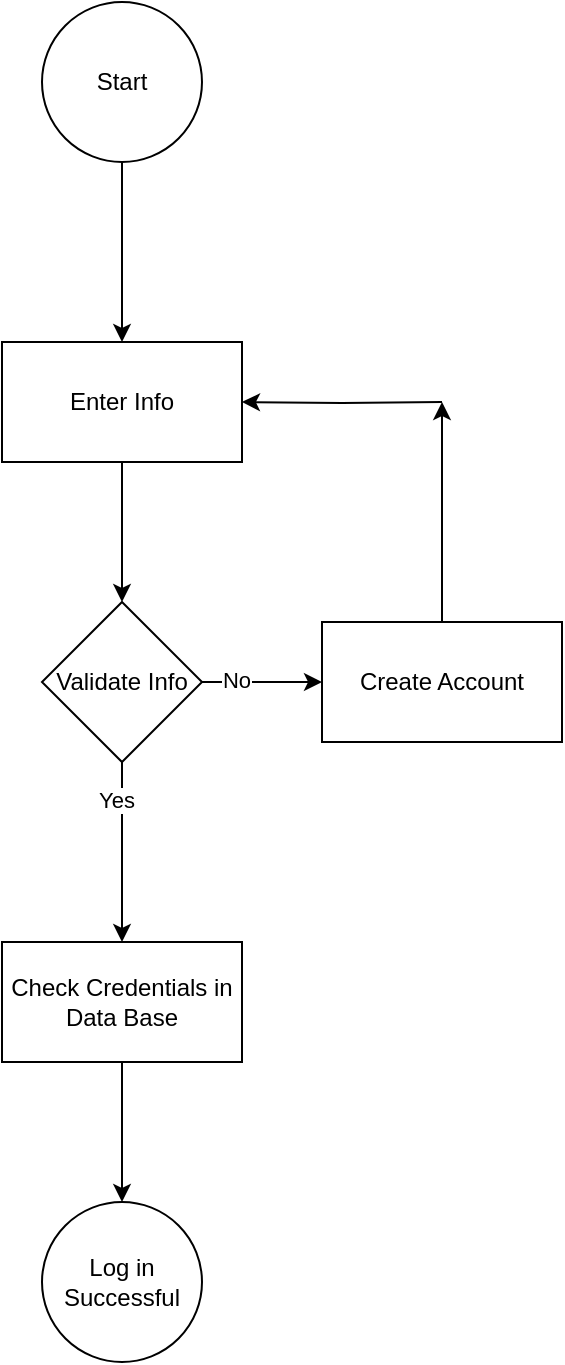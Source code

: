 <mxfile version="28.2.3">
  <diagram name="Page-1" id="-WQPIGVeXhMWPzrfoOie">
    <mxGraphModel dx="795" dy="538" grid="1" gridSize="10" guides="1" tooltips="1" connect="1" arrows="1" fold="1" page="1" pageScale="1" pageWidth="850" pageHeight="1100" math="0" shadow="0">
      <root>
        <mxCell id="0" />
        <mxCell id="1" parent="0" />
        <mxCell id="k9mwXNJjs8Ez-tMwDr7D-5" value="" style="edgeStyle=orthogonalEdgeStyle;rounded=0;orthogonalLoop=1;jettySize=auto;html=1;" edge="1" parent="1" source="k9mwXNJjs8Ez-tMwDr7D-1" target="k9mwXNJjs8Ez-tMwDr7D-4">
          <mxGeometry relative="1" as="geometry" />
        </mxCell>
        <mxCell id="k9mwXNJjs8Ez-tMwDr7D-1" value="Start" style="ellipse;whiteSpace=wrap;html=1;aspect=fixed;" vertex="1" parent="1">
          <mxGeometry x="335" y="60" width="80" height="80" as="geometry" />
        </mxCell>
        <mxCell id="k9mwXNJjs8Ez-tMwDr7D-7" value="" style="edgeStyle=orthogonalEdgeStyle;rounded=0;orthogonalLoop=1;jettySize=auto;html=1;" edge="1" parent="1" source="k9mwXNJjs8Ez-tMwDr7D-4" target="k9mwXNJjs8Ez-tMwDr7D-6">
          <mxGeometry relative="1" as="geometry" />
        </mxCell>
        <mxCell id="k9mwXNJjs8Ez-tMwDr7D-4" value="Enter Info" style="whiteSpace=wrap;html=1;" vertex="1" parent="1">
          <mxGeometry x="315" y="230" width="120" height="60" as="geometry" />
        </mxCell>
        <mxCell id="k9mwXNJjs8Ez-tMwDr7D-18" value="" style="edgeStyle=orthogonalEdgeStyle;rounded=0;orthogonalLoop=1;jettySize=auto;html=1;" edge="1" parent="1" source="k9mwXNJjs8Ez-tMwDr7D-6" target="k9mwXNJjs8Ez-tMwDr7D-17">
          <mxGeometry relative="1" as="geometry" />
        </mxCell>
        <mxCell id="k9mwXNJjs8Ez-tMwDr7D-27" value="Yes" style="edgeLabel;html=1;align=center;verticalAlign=middle;resizable=0;points=[];" vertex="1" connectable="0" parent="k9mwXNJjs8Ez-tMwDr7D-18">
          <mxGeometry x="-0.578" y="-3" relative="1" as="geometry">
            <mxPoint as="offset" />
          </mxGeometry>
        </mxCell>
        <mxCell id="k9mwXNJjs8Ez-tMwDr7D-22" value="" style="edgeStyle=orthogonalEdgeStyle;rounded=0;orthogonalLoop=1;jettySize=auto;html=1;" edge="1" parent="1" source="k9mwXNJjs8Ez-tMwDr7D-6" target="k9mwXNJjs8Ez-tMwDr7D-21">
          <mxGeometry relative="1" as="geometry" />
        </mxCell>
        <mxCell id="k9mwXNJjs8Ez-tMwDr7D-23" value="No" style="edgeLabel;html=1;align=center;verticalAlign=middle;resizable=0;points=[];" vertex="1" connectable="0" parent="k9mwXNJjs8Ez-tMwDr7D-22">
          <mxGeometry x="-0.433" y="1" relative="1" as="geometry">
            <mxPoint as="offset" />
          </mxGeometry>
        </mxCell>
        <mxCell id="k9mwXNJjs8Ez-tMwDr7D-6" value="Validate Info" style="rhombus;whiteSpace=wrap;html=1;" vertex="1" parent="1">
          <mxGeometry x="335" y="360" width="80" height="80" as="geometry" />
        </mxCell>
        <mxCell id="k9mwXNJjs8Ez-tMwDr7D-31" value="" style="edgeStyle=orthogonalEdgeStyle;rounded=0;orthogonalLoop=1;jettySize=auto;html=1;" edge="1" parent="1" source="k9mwXNJjs8Ez-tMwDr7D-17" target="k9mwXNJjs8Ez-tMwDr7D-30">
          <mxGeometry relative="1" as="geometry" />
        </mxCell>
        <mxCell id="k9mwXNJjs8Ez-tMwDr7D-17" value="Check Credentials in Data Base" style="whiteSpace=wrap;html=1;" vertex="1" parent="1">
          <mxGeometry x="315" y="530" width="120" height="60" as="geometry" />
        </mxCell>
        <mxCell id="k9mwXNJjs8Ez-tMwDr7D-25" value="" style="edgeStyle=orthogonalEdgeStyle;rounded=0;orthogonalLoop=1;jettySize=auto;html=1;" edge="1" parent="1" source="k9mwXNJjs8Ez-tMwDr7D-21">
          <mxGeometry relative="1" as="geometry">
            <mxPoint x="535" y="260" as="targetPoint" />
          </mxGeometry>
        </mxCell>
        <mxCell id="k9mwXNJjs8Ez-tMwDr7D-21" value="Create Account" style="whiteSpace=wrap;html=1;" vertex="1" parent="1">
          <mxGeometry x="475" y="370" width="120" height="60" as="geometry" />
        </mxCell>
        <mxCell id="k9mwXNJjs8Ez-tMwDr7D-26" value="" style="edgeStyle=orthogonalEdgeStyle;rounded=0;orthogonalLoop=1;jettySize=auto;html=1;" edge="1" parent="1" target="k9mwXNJjs8Ez-tMwDr7D-4">
          <mxGeometry relative="1" as="geometry">
            <mxPoint x="535" y="260" as="sourcePoint" />
          </mxGeometry>
        </mxCell>
        <mxCell id="k9mwXNJjs8Ez-tMwDr7D-30" value="Log in Successful" style="ellipse;whiteSpace=wrap;html=1;" vertex="1" parent="1">
          <mxGeometry x="335" y="660" width="80" height="80" as="geometry" />
        </mxCell>
      </root>
    </mxGraphModel>
  </diagram>
</mxfile>
